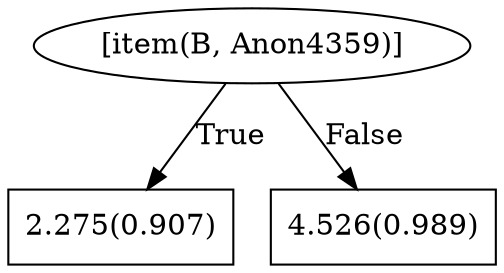digraph G{ 
1[label = "[item(B, Anon4359)]"];
1 -> 2[label="True"];
1 -> 3[label="False"];
2[shape = box,label = "2.275(0.907)"];
3[shape = box,label = "4.526(0.989)"];
}
